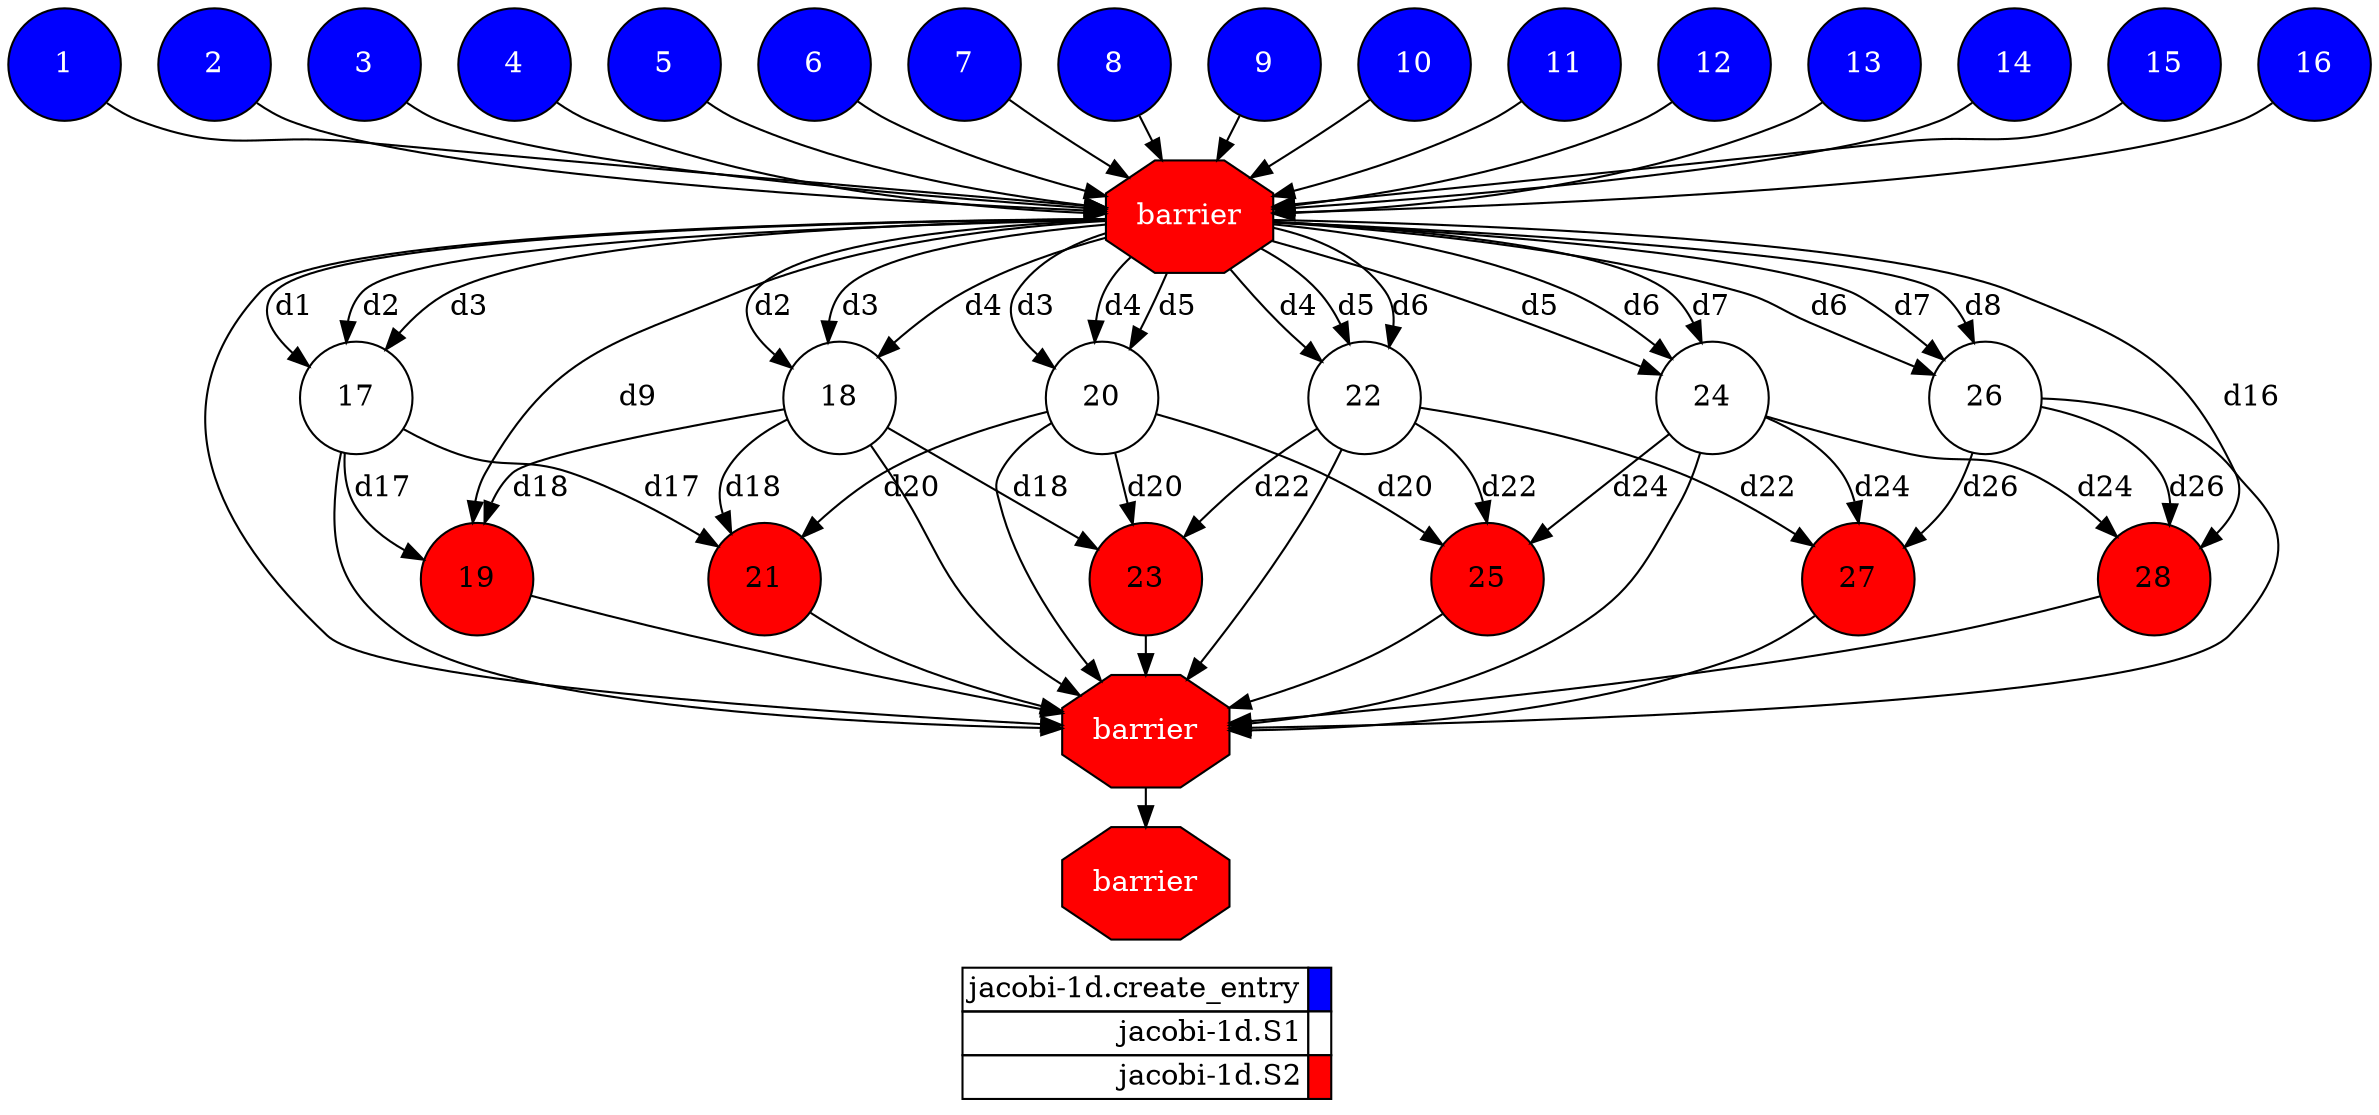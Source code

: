 digraph {
  rankdir=TB;
  labeljust="l";
  subgraph dependence_graph {
    ranksep=0.20;
    node[height=0.75];

1[shape=circle, style=filled fillcolor="#0000ff" fontcolor="#ffffff"];
2[shape=circle, style=filled fillcolor="#0000ff" fontcolor="#ffffff"];
3[shape=circle, style=filled fillcolor="#0000ff" fontcolor="#ffffff"];
4[shape=circle, style=filled fillcolor="#0000ff" fontcolor="#ffffff"];
5[shape=circle, style=filled fillcolor="#0000ff" fontcolor="#ffffff"];
6[shape=circle, style=filled fillcolor="#0000ff" fontcolor="#ffffff"];
7[shape=circle, style=filled fillcolor="#0000ff" fontcolor="#ffffff"];
8[shape=circle, style=filled fillcolor="#0000ff" fontcolor="#ffffff"];
9[shape=circle, style=filled fillcolor="#0000ff" fontcolor="#ffffff"];
10[shape=circle, style=filled fillcolor="#0000ff" fontcolor="#ffffff"];
11[shape=circle, style=filled fillcolor="#0000ff" fontcolor="#ffffff"];
12[shape=circle, style=filled fillcolor="#0000ff" fontcolor="#ffffff"];
13[shape=circle, style=filled fillcolor="#0000ff" fontcolor="#ffffff"];
14[shape=circle, style=filled fillcolor="#0000ff" fontcolor="#ffffff"];
15[shape=circle, style=filled fillcolor="#0000ff" fontcolor="#ffffff"];
16[shape=circle, style=filled fillcolor="#0000ff" fontcolor="#ffffff"];
Synchro1[label="barrier", shape=octagon, style=filled fillcolor="#ff0000" fontcolor="#FFFFFF"];
11 -> Synchro1;
14 -> Synchro1;
3 -> Synchro1;
4 -> Synchro1;
7 -> Synchro1;
2 -> Synchro1;
6 -> Synchro1;
9 -> Synchro1;
13 -> Synchro1;
5 -> Synchro1;
16 -> Synchro1;
10 -> Synchro1;
12 -> Synchro1;
1 -> Synchro1;
15 -> Synchro1;
8 -> Synchro1;
17[shape=circle, style=filled fillcolor="#ffffff" fontcolor="#000000"];
Synchro1 -> 17[ label="d1" ];
Synchro1 -> 17[ label="d2" ];
Synchro1 -> 17[ label="d3" ];
18[shape=circle, style=filled fillcolor="#ffffff" fontcolor="#000000"];
Synchro1 -> 18[ label="d2" ];
Synchro1 -> 18[ label="d3" ];
Synchro1 -> 18[ label="d4" ];
19[shape=circle, style=filled fillcolor="#ff0000" fontcolor="#000000"];
Synchro1 -> 19[ label="d9" ];
17 -> 19[ label="d17" ];
18 -> 19[ label="d18" ];
20[shape=circle, style=filled fillcolor="#ffffff" fontcolor="#000000"];
Synchro1 -> 20[ label="d3" ];
Synchro1 -> 20[ label="d4" ];
Synchro1 -> 20[ label="d5" ];
21[shape=circle, style=filled fillcolor="#ff0000" fontcolor="#000000"];
17 -> 21[ label="d17" ];
18 -> 21[ label="d18" ];
20 -> 21[ label="d20" ];
22[shape=circle, style=filled fillcolor="#ffffff" fontcolor="#000000"];
Synchro1 -> 22[ label="d4" ];
Synchro1 -> 22[ label="d5" ];
Synchro1 -> 22[ label="d6" ];
23[shape=circle, style=filled fillcolor="#ff0000" fontcolor="#000000"];
18 -> 23[ label="d18" ];
20 -> 23[ label="d20" ];
22 -> 23[ label="d22" ];
24[shape=circle, style=filled fillcolor="#ffffff" fontcolor="#000000"];
Synchro1 -> 24[ label="d5" ];
Synchro1 -> 24[ label="d6" ];
Synchro1 -> 24[ label="d7" ];
25[shape=circle, style=filled fillcolor="#ff0000" fontcolor="#000000"];
20 -> 25[ label="d20" ];
22 -> 25[ label="d22" ];
24 -> 25[ label="d24" ];
26[shape=circle, style=filled fillcolor="#ffffff" fontcolor="#000000"];
Synchro1 -> 26[ label="d6" ];
Synchro1 -> 26[ label="d7" ];
Synchro1 -> 26[ label="d8" ];
27[shape=circle, style=filled fillcolor="#ff0000" fontcolor="#000000"];
22 -> 27[ label="d22" ];
24 -> 27[ label="d24" ];
26 -> 27[ label="d26" ];
28[shape=circle, style=filled fillcolor="#ff0000" fontcolor="#000000"];
24 -> 28[ label="d24" ];
26 -> 28[ label="d26" ];
Synchro1 -> 28[ label="d16" ];
Synchro2[label="barrier", shape=octagon, style=filled fillcolor="#ff0000" fontcolor="#FFFFFF"];
Synchro1 -> Synchro2;
17 -> Synchro2;
26 -> Synchro2;
25 -> Synchro2;
23 -> Synchro2;
27 -> Synchro2;
24 -> Synchro2;
20 -> Synchro2;
22 -> Synchro2;
28 -> Synchro2;
21 -> Synchro2;
18 -> Synchro2;
19 -> Synchro2;
Synchro3[label="barrier", shape=octagon, style=filled fillcolor="#ff0000" fontcolor="#FFFFFF"];
Synchro2 -> Synchro3;  }
  subgraph legend {
    rank=sink;
    node [shape=plaintext, height=0.75];
    ranksep=0.20;
    label = "Legend";
    key [label=<
      <table border="0" cellpadding="2" cellspacing="0" cellborder="1">
<tr>
<td align="right">jacobi-1d.create_entry</td>
<td bgcolor="#0000ff">&nbsp;</td>
</tr>
<tr>
<td align="right">jacobi-1d.S1</td>
<td bgcolor="#ffffff">&nbsp;</td>
</tr>
<tr>
<td align="right">jacobi-1d.S2</td>
<td bgcolor="#ff0000">&nbsp;</td>
</tr>
      </table>
    >]
  }
}

